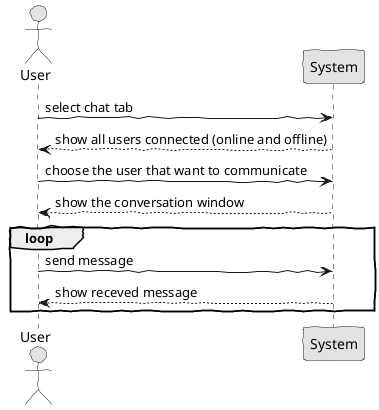 @startuml ssd_chat_participants.png
skinparam handwritten true
skinparam monochrome true
skinparam packageStyle rect
skinparam defaultFontName FG Virgil
skinparam shadowing false

actor User 
participant "System" as S
User -> S : select chat tab
S --> User : show all users connected (online and offline)
User -> S : choose the user that want to communicate 
S --> User : show the conversation window
group loop
User -> S : send message
S --> User : show receved message
end group

@enduml
